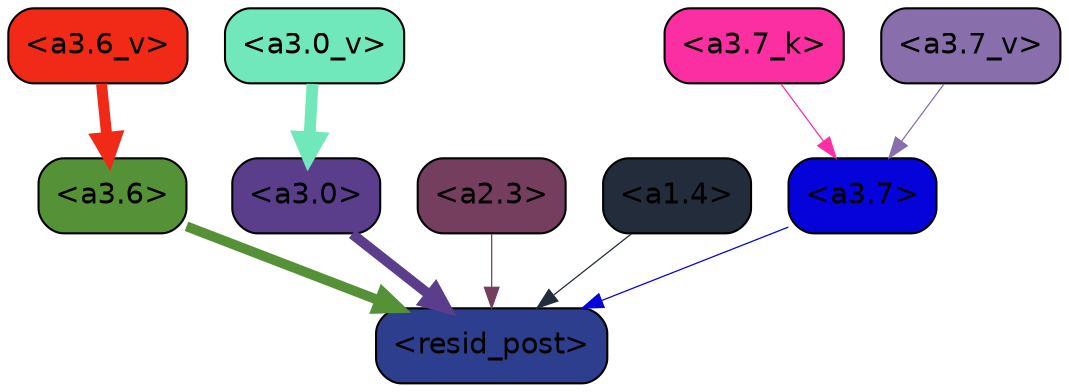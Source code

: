 strict digraph "" {
	graph [bgcolor=transparent,
		layout=dot,
		overlap=false,
		splines=true
	];
	"<a3.7>"	[color=black,
		fillcolor="#0503da",
		fontname=Helvetica,
		shape=box,
		style="filled, rounded"];
	"<resid_post>"	[color=black,
		fillcolor="#2d3e8f",
		fontname=Helvetica,
		shape=box,
		style="filled, rounded"];
	"<a3.7>" -> "<resid_post>"	[color="#0503da",
		penwidth=0.6];
	"<a3.6>"	[color=black,
		fillcolor="#549137",
		fontname=Helvetica,
		shape=box,
		style="filled, rounded"];
	"<a3.6>" -> "<resid_post>"	[color="#549137",
		penwidth=4.751612067222595];
	"<a3.0>"	[color=black,
		fillcolor="#5b3e8b",
		fontname=Helvetica,
		shape=box,
		style="filled, rounded"];
	"<a3.0>" -> "<resid_post>"	[color="#5b3e8b",
		penwidth=4.884142994880676];
	"<a2.3>"	[color=black,
		fillcolor="#753e5e",
		fontname=Helvetica,
		shape=box,
		style="filled, rounded"];
	"<a2.3>" -> "<resid_post>"	[color="#753e5e",
		penwidth=0.6];
	"<a1.4>"	[color=black,
		fillcolor="#222c3a",
		fontname=Helvetica,
		shape=box,
		style="filled, rounded"];
	"<a1.4>" -> "<resid_post>"	[color="#222c3a",
		penwidth=0.6];
	"<a3.7_k>"	[color=black,
		fillcolor="#fc2fa2",
		fontname=Helvetica,
		shape=box,
		style="filled, rounded"];
	"<a3.7_k>" -> "<a3.7>"	[color="#fc2fa2",
		penwidth=0.6];
	"<a3.7_v>"	[color=black,
		fillcolor="#886fac",
		fontname=Helvetica,
		shape=box,
		style="filled, rounded"];
	"<a3.7_v>" -> "<a3.7>"	[color="#886fac",
		penwidth=0.6];
	"<a3.6_v>"	[color=black,
		fillcolor="#f12917",
		fontname=Helvetica,
		shape=box,
		style="filled, rounded"];
	"<a3.6_v>" -> "<a3.6>"	[color="#f12917",
		penwidth=5.2550448179244995];
	"<a3.0_v>"	[color=black,
		fillcolor="#70e8bb",
		fontname=Helvetica,
		shape=box,
		style="filled, rounded"];
	"<a3.0_v>" -> "<a3.0>"	[color="#70e8bb",
		penwidth=5.652270674705505];
}
